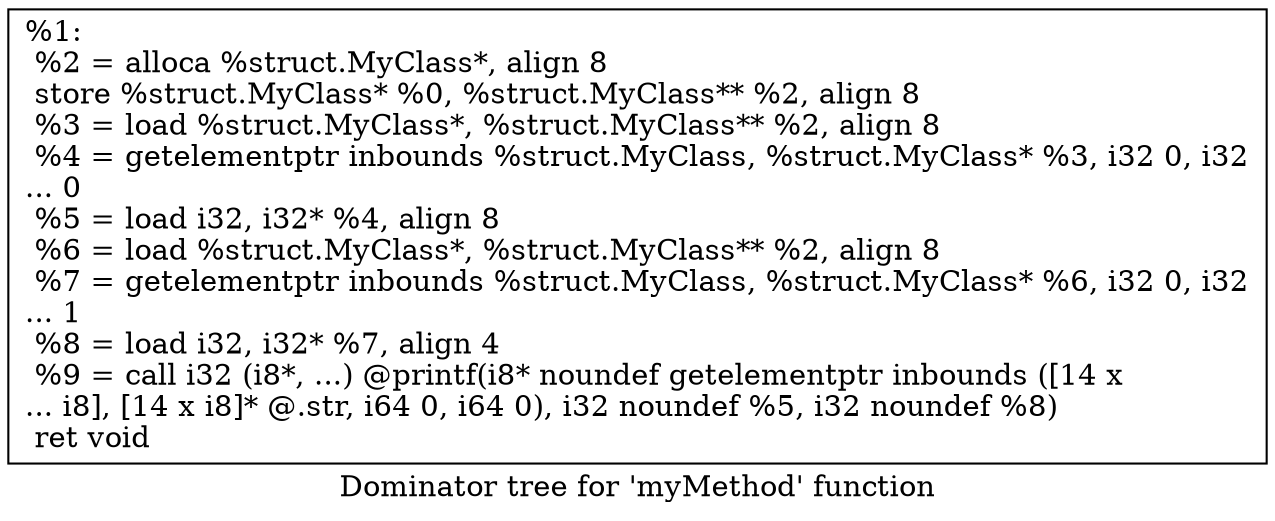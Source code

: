 digraph "Dominator tree for 'myMethod' function" {
	label="Dominator tree for 'myMethod' function";

	Node0x55801c8c7520 [shape=record,label="{%1:\l  %2 = alloca %struct.MyClass*, align 8\l  store %struct.MyClass* %0, %struct.MyClass** %2, align 8\l  %3 = load %struct.MyClass*, %struct.MyClass** %2, align 8\l  %4 = getelementptr inbounds %struct.MyClass, %struct.MyClass* %3, i32 0, i32\l... 0\l  %5 = load i32, i32* %4, align 8\l  %6 = load %struct.MyClass*, %struct.MyClass** %2, align 8\l  %7 = getelementptr inbounds %struct.MyClass, %struct.MyClass* %6, i32 0, i32\l... 1\l  %8 = load i32, i32* %7, align 4\l  %9 = call i32 (i8*, ...) @printf(i8* noundef getelementptr inbounds ([14 x\l... i8], [14 x i8]* @.str, i64 0, i64 0), i32 noundef %5, i32 noundef %8)\l  ret void\l}"];
}
